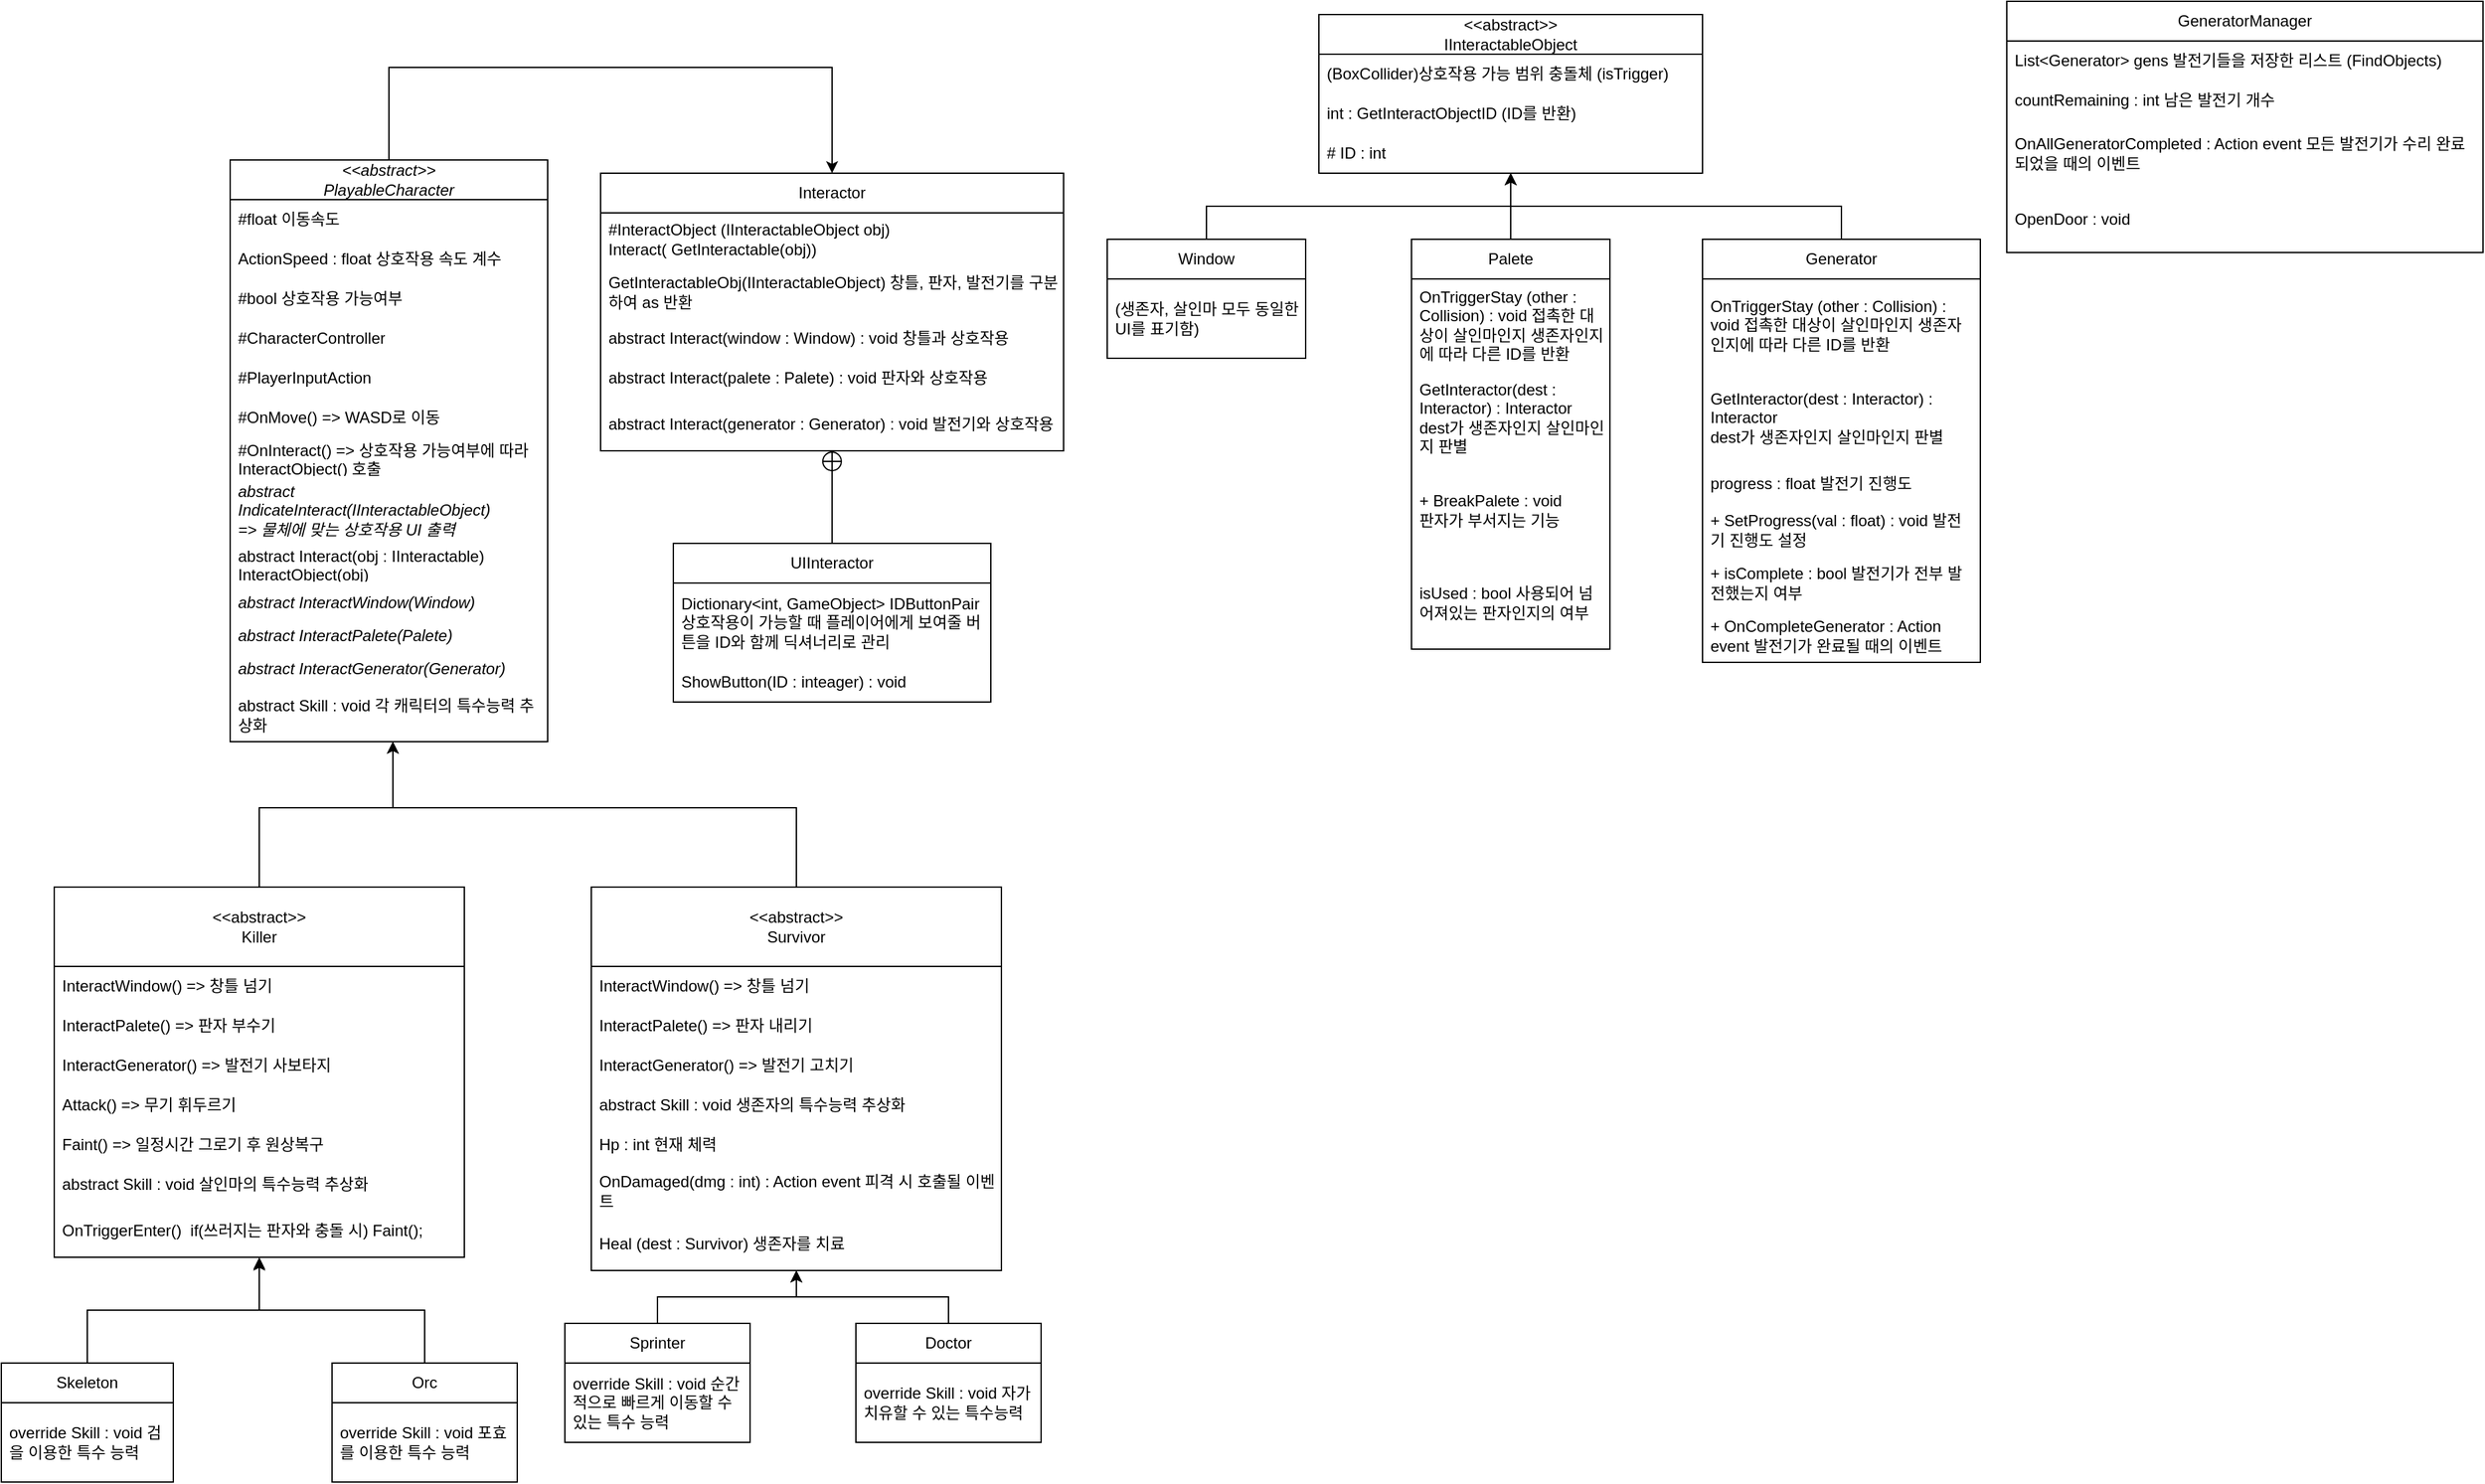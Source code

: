 <mxfile version="24.5.3" type="github">
  <diagram id="C5RBs43oDa-KdzZeNtuy" name="Page-1">
    <mxGraphModel dx="981" dy="701" grid="1" gridSize="10" guides="1" tooltips="1" connect="1" arrows="1" fold="1" page="1" pageScale="1" pageWidth="827" pageHeight="1169" math="0" shadow="0">
      <root>
        <mxCell id="WIyWlLk6GJQsqaUBKTNV-0" />
        <mxCell id="WIyWlLk6GJQsqaUBKTNV-1" parent="WIyWlLk6GJQsqaUBKTNV-0" />
        <mxCell id="-PeAhjP7F3xSacSw7bgF-138" style="edgeStyle=orthogonalEdgeStyle;rounded=0;orthogonalLoop=1;jettySize=auto;html=1;exitX=0.5;exitY=0;exitDx=0;exitDy=0;entryX=0.5;entryY=0;entryDx=0;entryDy=0;" parent="WIyWlLk6GJQsqaUBKTNV-1" source="-PeAhjP7F3xSacSw7bgF-6" target="-PeAhjP7F3xSacSw7bgF-130" edge="1">
          <mxGeometry relative="1" as="geometry">
            <Array as="points">
              <mxPoint x="520" y="90" />
              <mxPoint x="185" y="90" />
            </Array>
          </mxGeometry>
        </mxCell>
        <mxCell id="-PeAhjP7F3xSacSw7bgF-6" value="&lt;i&gt;&amp;lt;&amp;lt;abstract&amp;gt;&amp;gt;&lt;/i&gt;&lt;div&gt;&lt;i&gt;PlayableCharacter&lt;/i&gt;&lt;/div&gt;" style="swimlane;fontStyle=0;childLayout=stackLayout;horizontal=1;startSize=30;horizontalStack=0;resizeParent=1;resizeParentMax=0;resizeLast=0;collapsible=1;marginBottom=0;whiteSpace=wrap;html=1;" parent="WIyWlLk6GJQsqaUBKTNV-1" vertex="1">
          <mxGeometry x="197" y="160" width="240" height="440" as="geometry" />
        </mxCell>
        <mxCell id="-PeAhjP7F3xSacSw7bgF-7" value="#float 이동속도" style="text;strokeColor=none;fillColor=none;align=left;verticalAlign=middle;spacingLeft=4;spacingRight=4;overflow=hidden;points=[[0,0.5],[1,0.5]];portConstraint=eastwest;rotatable=0;whiteSpace=wrap;html=1;" parent="-PeAhjP7F3xSacSw7bgF-6" vertex="1">
          <mxGeometry y="30" width="240" height="30" as="geometry" />
        </mxCell>
        <mxCell id="ho1EicIKWzNW8st6KYfb-58" value="ActionSpeed : float 상호작용 속도 계수" style="text;strokeColor=none;fillColor=none;align=left;verticalAlign=middle;spacingLeft=4;spacingRight=4;overflow=hidden;points=[[0,0.5],[1,0.5]];portConstraint=eastwest;rotatable=0;whiteSpace=wrap;html=1;" vertex="1" parent="-PeAhjP7F3xSacSw7bgF-6">
          <mxGeometry y="60" width="240" height="30" as="geometry" />
        </mxCell>
        <mxCell id="-PeAhjP7F3xSacSw7bgF-126" value="#bool 상호작용 가능여부" style="text;strokeColor=none;fillColor=none;align=left;verticalAlign=middle;spacingLeft=4;spacingRight=4;overflow=hidden;points=[[0,0.5],[1,0.5]];portConstraint=eastwest;rotatable=0;whiteSpace=wrap;html=1;" parent="-PeAhjP7F3xSacSw7bgF-6" vertex="1">
          <mxGeometry y="90" width="240" height="30" as="geometry" />
        </mxCell>
        <mxCell id="-PeAhjP7F3xSacSw7bgF-66" value="#CharacterController" style="text;strokeColor=none;fillColor=none;align=left;verticalAlign=middle;spacingLeft=4;spacingRight=4;overflow=hidden;points=[[0,0.5],[1,0.5]];portConstraint=eastwest;rotatable=0;whiteSpace=wrap;html=1;" parent="-PeAhjP7F3xSacSw7bgF-6" vertex="1">
          <mxGeometry y="120" width="240" height="30" as="geometry" />
        </mxCell>
        <mxCell id="-PeAhjP7F3xSacSw7bgF-68" value="#PlayerInputAction" style="text;strokeColor=none;fillColor=none;align=left;verticalAlign=middle;spacingLeft=4;spacingRight=4;overflow=hidden;points=[[0,0.5],[1,0.5]];portConstraint=eastwest;rotatable=0;whiteSpace=wrap;html=1;" parent="-PeAhjP7F3xSacSw7bgF-6" vertex="1">
          <mxGeometry y="150" width="240" height="30" as="geometry" />
        </mxCell>
        <mxCell id="-PeAhjP7F3xSacSw7bgF-97" value="&lt;span style=&quot;font-style: normal;&quot;&gt;#OnMove() =&amp;gt; WASD로 이동&lt;/span&gt;" style="text;strokeColor=none;fillColor=none;align=left;verticalAlign=middle;spacingLeft=4;spacingRight=4;overflow=hidden;points=[[0,0.5],[1,0.5]];portConstraint=eastwest;rotatable=0;whiteSpace=wrap;html=1;fontStyle=2" parent="-PeAhjP7F3xSacSw7bgF-6" vertex="1">
          <mxGeometry y="180" width="240" height="30" as="geometry" />
        </mxCell>
        <mxCell id="-PeAhjP7F3xSacSw7bgF-124" value="&lt;span style=&quot;font-style: normal;&quot;&gt;#OnInteract() =&amp;gt; 상호작용 가능여부에 따라 InteractObject() 호출&lt;/span&gt;" style="text;strokeColor=none;fillColor=none;align=left;verticalAlign=middle;spacingLeft=4;spacingRight=4;overflow=hidden;points=[[0,0.5],[1,0.5]];portConstraint=eastwest;rotatable=0;whiteSpace=wrap;html=1;fontStyle=2" parent="-PeAhjP7F3xSacSw7bgF-6" vertex="1">
          <mxGeometry y="210" width="240" height="30" as="geometry" />
        </mxCell>
        <mxCell id="-PeAhjP7F3xSacSw7bgF-129" value="abstract IndicateInteract(IInteractableObject)&lt;div&gt;=&amp;gt; 물체에 맞는 상호작용 UI 출력&lt;/div&gt;" style="text;strokeColor=none;fillColor=none;align=left;verticalAlign=middle;spacingLeft=4;spacingRight=4;overflow=hidden;points=[[0,0.5],[1,0.5]];portConstraint=eastwest;rotatable=0;whiteSpace=wrap;html=1;fontStyle=2" parent="-PeAhjP7F3xSacSw7bgF-6" vertex="1">
          <mxGeometry y="240" width="240" height="50" as="geometry" />
        </mxCell>
        <mxCell id="-PeAhjP7F3xSacSw7bgF-107" value="&lt;span style=&quot;font-style: normal;&quot;&gt;abstract Interact(obj : IInteractable)&lt;/span&gt;&lt;div&gt;&lt;span style=&quot;font-style: normal;&quot;&gt;InteractObject(obj)&lt;/span&gt;&lt;/div&gt;" style="text;strokeColor=none;fillColor=none;align=left;verticalAlign=middle;spacingLeft=4;spacingRight=4;overflow=hidden;points=[[0,0.5],[1,0.5]];portConstraint=eastwest;rotatable=0;whiteSpace=wrap;html=1;fontStyle=2" parent="-PeAhjP7F3xSacSw7bgF-6" vertex="1">
          <mxGeometry y="290" width="240" height="30" as="geometry" />
        </mxCell>
        <mxCell id="-PeAhjP7F3xSacSw7bgF-139" value="abstract InteractWindow(Window)" style="text;strokeColor=none;fillColor=none;align=left;verticalAlign=middle;spacingLeft=4;spacingRight=4;overflow=hidden;points=[[0,0.5],[1,0.5]];portConstraint=eastwest;rotatable=0;whiteSpace=wrap;html=1;fontStyle=2" parent="-PeAhjP7F3xSacSw7bgF-6" vertex="1">
          <mxGeometry y="320" width="240" height="30" as="geometry" />
        </mxCell>
        <mxCell id="-PeAhjP7F3xSacSw7bgF-108" value="abstract InteractPalete(Palete)" style="text;strokeColor=none;fillColor=none;align=left;verticalAlign=middle;spacingLeft=4;spacingRight=4;overflow=hidden;points=[[0,0.5],[1,0.5]];portConstraint=eastwest;rotatable=0;whiteSpace=wrap;html=1;fontStyle=2" parent="-PeAhjP7F3xSacSw7bgF-6" vertex="1">
          <mxGeometry y="350" width="240" height="20" as="geometry" />
        </mxCell>
        <mxCell id="-PeAhjP7F3xSacSw7bgF-109" value="abstract InteractGenerator(Generator)" style="text;strokeColor=none;fillColor=none;align=left;verticalAlign=middle;spacingLeft=4;spacingRight=4;overflow=hidden;points=[[0,0.5],[1,0.5]];portConstraint=eastwest;rotatable=0;whiteSpace=wrap;html=1;fontStyle=2" parent="-PeAhjP7F3xSacSw7bgF-6" vertex="1">
          <mxGeometry y="370" width="240" height="30" as="geometry" />
        </mxCell>
        <mxCell id="ho1EicIKWzNW8st6KYfb-70" value="abstract Skill : void 각 캐릭터의 특수능력 추상화" style="text;strokeColor=none;fillColor=none;align=left;verticalAlign=middle;spacingLeft=4;spacingRight=4;overflow=hidden;points=[[0,0.5],[1,0.5]];portConstraint=eastwest;rotatable=0;whiteSpace=wrap;html=1;" vertex="1" parent="-PeAhjP7F3xSacSw7bgF-6">
          <mxGeometry y="400" width="240" height="40" as="geometry" />
        </mxCell>
        <mxCell id="-PeAhjP7F3xSacSw7bgF-141" style="edgeStyle=orthogonalEdgeStyle;rounded=0;orthogonalLoop=1;jettySize=auto;html=1;exitX=0.5;exitY=0;exitDx=0;exitDy=0;" parent="WIyWlLk6GJQsqaUBKTNV-1" source="-PeAhjP7F3xSacSw7bgF-69" target="-PeAhjP7F3xSacSw7bgF-6" edge="1">
          <mxGeometry relative="1" as="geometry">
            <mxPoint x="520" y="640" as="targetPoint" />
            <Array as="points">
              <mxPoint x="219" y="650" />
              <mxPoint x="320" y="650" />
            </Array>
          </mxGeometry>
        </mxCell>
        <mxCell id="-PeAhjP7F3xSacSw7bgF-69" value="&lt;div&gt;&amp;lt;&amp;lt;abstract&amp;gt;&amp;gt;&lt;/div&gt;Killer" style="swimlane;fontStyle=0;childLayout=stackLayout;horizontal=1;startSize=60;horizontalStack=0;resizeParent=1;resizeParentMax=0;resizeLast=0;collapsible=1;marginBottom=0;whiteSpace=wrap;html=1;movable=1;resizable=1;rotatable=1;deletable=1;editable=1;locked=0;connectable=1;swimlaneLine=1;" parent="WIyWlLk6GJQsqaUBKTNV-1" vertex="1">
          <mxGeometry x="64" y="710" width="310" height="280" as="geometry" />
        </mxCell>
        <mxCell id="-PeAhjP7F3xSacSw7bgF-70" value="InteractWindow() =&amp;gt; 창틀 넘기" style="text;strokeColor=none;fillColor=none;align=left;verticalAlign=middle;spacingLeft=4;spacingRight=4;overflow=hidden;points=[[0,0.5],[1,0.5]];portConstraint=eastwest;rotatable=0;whiteSpace=wrap;html=1;" parent="-PeAhjP7F3xSacSw7bgF-69" vertex="1">
          <mxGeometry y="60" width="310" height="30" as="geometry" />
        </mxCell>
        <mxCell id="-PeAhjP7F3xSacSw7bgF-71" value="InteractPalete() =&amp;gt; 판자 부수기" style="text;strokeColor=none;fillColor=none;align=left;verticalAlign=middle;spacingLeft=4;spacingRight=4;overflow=hidden;points=[[0,0.5],[1,0.5]];portConstraint=eastwest;rotatable=0;whiteSpace=wrap;html=1;" parent="-PeAhjP7F3xSacSw7bgF-69" vertex="1">
          <mxGeometry y="90" width="310" height="30" as="geometry" />
        </mxCell>
        <mxCell id="-PeAhjP7F3xSacSw7bgF-72" value="InteractGenerator() =&amp;gt; 발전기 사보타지" style="text;strokeColor=none;fillColor=none;align=left;verticalAlign=middle;spacingLeft=4;spacingRight=4;overflow=hidden;points=[[0,0.5],[1,0.5]];portConstraint=eastwest;rotatable=0;whiteSpace=wrap;html=1;" parent="-PeAhjP7F3xSacSw7bgF-69" vertex="1">
          <mxGeometry y="120" width="310" height="30" as="geometry" />
        </mxCell>
        <mxCell id="-PeAhjP7F3xSacSw7bgF-94" value="Attack() =&amp;gt; 무기 휘두르기" style="text;strokeColor=none;fillColor=none;align=left;verticalAlign=middle;spacingLeft=4;spacingRight=4;overflow=hidden;points=[[0,0.5],[1,0.5]];portConstraint=eastwest;rotatable=0;whiteSpace=wrap;html=1;" parent="-PeAhjP7F3xSacSw7bgF-69" vertex="1">
          <mxGeometry y="150" width="310" height="30" as="geometry" />
        </mxCell>
        <mxCell id="-PeAhjP7F3xSacSw7bgF-96" value="Faint() =&amp;gt; 일정시간 그로기 후 원상복구" style="text;strokeColor=none;fillColor=none;align=left;verticalAlign=middle;spacingLeft=4;spacingRight=4;overflow=hidden;points=[[0,0.5],[1,0.5]];portConstraint=eastwest;rotatable=0;whiteSpace=wrap;html=1;" parent="-PeAhjP7F3xSacSw7bgF-69" vertex="1">
          <mxGeometry y="180" width="310" height="30" as="geometry" />
        </mxCell>
        <mxCell id="ho1EicIKWzNW8st6KYfb-53" value="abstract Skill : void 살인마의 특수능력 추상화" style="text;strokeColor=none;fillColor=none;align=left;verticalAlign=middle;spacingLeft=4;spacingRight=4;overflow=hidden;points=[[0,0.5],[1,0.5]];portConstraint=eastwest;rotatable=0;whiteSpace=wrap;html=1;" vertex="1" parent="-PeAhjP7F3xSacSw7bgF-69">
          <mxGeometry y="210" width="310" height="30" as="geometry" />
        </mxCell>
        <mxCell id="-PeAhjP7F3xSacSw7bgF-95" value="OnTriggerEnter()&amp;nbsp;&amp;nbsp;&lt;span style=&quot;background-color: initial;&quot;&gt;if(쓰러지는 판자와 충돌 시) Faint();&amp;nbsp;&lt;/span&gt;" style="text;strokeColor=none;fillColor=none;align=left;verticalAlign=middle;spacingLeft=4;spacingRight=4;overflow=hidden;points=[[0,0.5],[1,0.5]];portConstraint=eastwest;rotatable=0;whiteSpace=wrap;html=1;" parent="-PeAhjP7F3xSacSw7bgF-69" vertex="1">
          <mxGeometry y="240" width="310" height="40" as="geometry" />
        </mxCell>
        <mxCell id="-PeAhjP7F3xSacSw7bgF-101" value="&amp;lt;&amp;lt;abstract&amp;gt;&amp;gt;&lt;div&gt;IInteractableObject&lt;/div&gt;" style="swimlane;fontStyle=0;childLayout=stackLayout;horizontal=1;startSize=30;horizontalStack=0;resizeParent=1;resizeParentMax=0;resizeLast=0;collapsible=1;marginBottom=0;whiteSpace=wrap;html=1;" parent="WIyWlLk6GJQsqaUBKTNV-1" vertex="1">
          <mxGeometry x="1020" y="50" width="290" height="120" as="geometry" />
        </mxCell>
        <mxCell id="-PeAhjP7F3xSacSw7bgF-102" value="(BoxCollider)상호작용 가능 범위 충돌체 (isTrigger)" style="text;strokeColor=none;fillColor=none;align=left;verticalAlign=middle;spacingLeft=4;spacingRight=4;overflow=hidden;points=[[0,0.5],[1,0.5]];portConstraint=eastwest;rotatable=0;whiteSpace=wrap;html=1;" parent="-PeAhjP7F3xSacSw7bgF-101" vertex="1">
          <mxGeometry y="30" width="290" height="30" as="geometry" />
        </mxCell>
        <mxCell id="ho1EicIKWzNW8st6KYfb-13" value="int : GetInteractObjectID (ID를 반환)" style="text;strokeColor=none;fillColor=none;align=left;verticalAlign=middle;spacingLeft=4;spacingRight=4;overflow=hidden;points=[[0,0.5],[1,0.5]];portConstraint=eastwest;rotatable=0;whiteSpace=wrap;html=1;" vertex="1" parent="-PeAhjP7F3xSacSw7bgF-101">
          <mxGeometry y="60" width="290" height="30" as="geometry" />
        </mxCell>
        <mxCell id="ho1EicIKWzNW8st6KYfb-26" value="# ID : int" style="text;strokeColor=none;fillColor=none;align=left;verticalAlign=middle;spacingLeft=4;spacingRight=4;overflow=hidden;points=[[0,0.5],[1,0.5]];portConstraint=eastwest;rotatable=0;whiteSpace=wrap;html=1;" vertex="1" parent="-PeAhjP7F3xSacSw7bgF-101">
          <mxGeometry y="90" width="290" height="30" as="geometry" />
        </mxCell>
        <mxCell id="-PeAhjP7F3xSacSw7bgF-130" value="Interactor" style="swimlane;fontStyle=0;childLayout=stackLayout;horizontal=1;startSize=30;horizontalStack=0;resizeParent=1;resizeParentMax=0;resizeLast=0;collapsible=1;marginBottom=0;whiteSpace=wrap;html=1;" parent="WIyWlLk6GJQsqaUBKTNV-1" vertex="1">
          <mxGeometry x="477" y="170" width="350" height="210" as="geometry" />
        </mxCell>
        <mxCell id="-PeAhjP7F3xSacSw7bgF-131" value="#InteractObject (IInteractableObject obj)&amp;nbsp;&lt;div&gt;Interact( GetInteractable(obj))&lt;/div&gt;" style="text;strokeColor=none;fillColor=none;align=left;verticalAlign=middle;spacingLeft=4;spacingRight=4;overflow=hidden;points=[[0,0.5],[1,0.5]];portConstraint=eastwest;rotatable=0;whiteSpace=wrap;html=1;" parent="-PeAhjP7F3xSacSw7bgF-130" vertex="1">
          <mxGeometry y="30" width="350" height="40" as="geometry" />
        </mxCell>
        <mxCell id="-PeAhjP7F3xSacSw7bgF-140" value="GetInteractableObj(IInteractableObject) 창틀, 판자, 발전기를 구분하여 as 반환" style="text;strokeColor=none;fillColor=none;align=left;verticalAlign=middle;spacingLeft=4;spacingRight=4;overflow=hidden;points=[[0,0.5],[1,0.5]];portConstraint=eastwest;rotatable=0;whiteSpace=wrap;html=1;" parent="-PeAhjP7F3xSacSw7bgF-130" vertex="1">
          <mxGeometry y="70" width="350" height="40" as="geometry" />
        </mxCell>
        <mxCell id="-PeAhjP7F3xSacSw7bgF-133" value="abstract Interact(window : Window) : void 창틀과 상호작용" style="text;strokeColor=none;fillColor=none;align=left;verticalAlign=middle;spacingLeft=4;spacingRight=4;overflow=hidden;points=[[0,0.5],[1,0.5]];portConstraint=eastwest;rotatable=0;whiteSpace=wrap;html=1;" parent="-PeAhjP7F3xSacSw7bgF-130" vertex="1">
          <mxGeometry y="110" width="350" height="30" as="geometry" />
        </mxCell>
        <mxCell id="-PeAhjP7F3xSacSw7bgF-134" value="abstract Interact(palete : Palete) : void 판자와 상호작용" style="text;strokeColor=none;fillColor=none;align=left;verticalAlign=middle;spacingLeft=4;spacingRight=4;overflow=hidden;points=[[0,0.5],[1,0.5]];portConstraint=eastwest;rotatable=0;whiteSpace=wrap;html=1;" parent="-PeAhjP7F3xSacSw7bgF-130" vertex="1">
          <mxGeometry y="140" width="350" height="30" as="geometry" />
        </mxCell>
        <mxCell id="-PeAhjP7F3xSacSw7bgF-135" value="abstract Interact(generator : Generator) : void&amp;nbsp;발전기와 상호작용" style="text;strokeColor=none;fillColor=none;align=left;verticalAlign=middle;spacingLeft=4;spacingRight=4;overflow=hidden;points=[[0,0.5],[1,0.5]];portConstraint=eastwest;rotatable=0;whiteSpace=wrap;html=1;" parent="-PeAhjP7F3xSacSw7bgF-130" vertex="1">
          <mxGeometry y="170" width="350" height="40" as="geometry" />
        </mxCell>
        <mxCell id="ho1EicIKWzNW8st6KYfb-0" value="UIInteractor" style="swimlane;fontStyle=0;childLayout=stackLayout;horizontal=1;startSize=30;horizontalStack=0;resizeParent=1;resizeParentMax=0;resizeLast=0;collapsible=1;marginBottom=0;whiteSpace=wrap;html=1;" vertex="1" parent="WIyWlLk6GJQsqaUBKTNV-1">
          <mxGeometry x="532" y="450" width="240" height="120" as="geometry" />
        </mxCell>
        <mxCell id="ho1EicIKWzNW8st6KYfb-12" value="Dictionary&amp;lt;int, GameObject&amp;gt; IDButtonPair&lt;div&gt;상호작용이 가능할 때 플레이어에게 보여줄 버튼을 ID와 함께 딕셔너리로 관리&lt;/div&gt;" style="text;strokeColor=none;fillColor=none;align=left;verticalAlign=middle;spacingLeft=4;spacingRight=4;overflow=hidden;points=[[0,0.5],[1,0.5]];portConstraint=eastwest;rotatable=0;whiteSpace=wrap;html=1;" vertex="1" parent="ho1EicIKWzNW8st6KYfb-0">
          <mxGeometry y="30" width="240" height="60" as="geometry" />
        </mxCell>
        <mxCell id="ho1EicIKWzNW8st6KYfb-14" value="ShowButton(ID : inteager) : void" style="text;strokeColor=none;fillColor=none;align=left;verticalAlign=middle;spacingLeft=4;spacingRight=4;overflow=hidden;points=[[0,0.5],[1,0.5]];portConstraint=eastwest;rotatable=0;whiteSpace=wrap;html=1;" vertex="1" parent="ho1EicIKWzNW8st6KYfb-0">
          <mxGeometry y="90" width="240" height="30" as="geometry" />
        </mxCell>
        <mxCell id="ho1EicIKWzNW8st6KYfb-18" style="edgeStyle=orthogonalEdgeStyle;rounded=0;orthogonalLoop=1;jettySize=auto;html=1;exitX=0.5;exitY=0;exitDx=0;exitDy=0;" edge="1" parent="WIyWlLk6GJQsqaUBKTNV-1" source="ho1EicIKWzNW8st6KYfb-15" target="-PeAhjP7F3xSacSw7bgF-101">
          <mxGeometry relative="1" as="geometry" />
        </mxCell>
        <mxCell id="ho1EicIKWzNW8st6KYfb-15" value="Window" style="swimlane;fontStyle=0;childLayout=stackLayout;horizontal=1;startSize=30;horizontalStack=0;resizeParent=1;resizeParentMax=0;resizeLast=0;collapsible=1;marginBottom=0;whiteSpace=wrap;html=1;" vertex="1" parent="WIyWlLk6GJQsqaUBKTNV-1">
          <mxGeometry x="860" y="220" width="150" height="90" as="geometry" />
        </mxCell>
        <mxCell id="ho1EicIKWzNW8st6KYfb-17" value="(생존자, 살인마 모두 동일한 UI를 표기함)" style="text;strokeColor=none;fillColor=none;align=left;verticalAlign=middle;spacingLeft=4;spacingRight=4;overflow=hidden;points=[[0,0.5],[1,0.5]];portConstraint=eastwest;rotatable=0;whiteSpace=wrap;html=1;" vertex="1" parent="ho1EicIKWzNW8st6KYfb-15">
          <mxGeometry y="30" width="150" height="60" as="geometry" />
        </mxCell>
        <mxCell id="ho1EicIKWzNW8st6KYfb-27" style="edgeStyle=orthogonalEdgeStyle;rounded=0;orthogonalLoop=1;jettySize=auto;html=1;" edge="1" parent="WIyWlLk6GJQsqaUBKTNV-1" source="ho1EicIKWzNW8st6KYfb-21" target="-PeAhjP7F3xSacSw7bgF-101">
          <mxGeometry relative="1" as="geometry" />
        </mxCell>
        <mxCell id="ho1EicIKWzNW8st6KYfb-21" value="Palete" style="swimlane;fontStyle=0;childLayout=stackLayout;horizontal=1;startSize=30;horizontalStack=0;resizeParent=1;resizeParentMax=0;resizeLast=0;collapsible=1;marginBottom=0;whiteSpace=wrap;html=1;" vertex="1" parent="WIyWlLk6GJQsqaUBKTNV-1">
          <mxGeometry x="1090" y="220" width="150" height="310" as="geometry" />
        </mxCell>
        <mxCell id="ho1EicIKWzNW8st6KYfb-23" value="OnTriggerStay (other : Collision) : void 접촉한 대상이 살인마인지 생존자인지에 따라 다른 ID를 반환" style="text;strokeColor=none;fillColor=none;align=left;verticalAlign=middle;spacingLeft=4;spacingRight=4;overflow=hidden;points=[[0,0.5],[1,0.5]];portConstraint=eastwest;rotatable=0;whiteSpace=wrap;html=1;" vertex="1" parent="ho1EicIKWzNW8st6KYfb-21">
          <mxGeometry y="30" width="150" height="70" as="geometry" />
        </mxCell>
        <mxCell id="ho1EicIKWzNW8st6KYfb-25" value="GetInteractor(dest : Interactor) : Interactor&lt;div&gt;dest가 생존자인지 살인마인지 판별&lt;/div&gt;" style="text;strokeColor=none;fillColor=none;align=left;verticalAlign=middle;spacingLeft=4;spacingRight=4;overflow=hidden;points=[[0,0.5],[1,0.5]];portConstraint=eastwest;rotatable=0;whiteSpace=wrap;html=1;" vertex="1" parent="ho1EicIKWzNW8st6KYfb-21">
          <mxGeometry y="100" width="150" height="70" as="geometry" />
        </mxCell>
        <mxCell id="ho1EicIKWzNW8st6KYfb-32" value="+ BreakPalete : void&lt;div&gt;판자가 부서지는 기능&lt;/div&gt;" style="text;strokeColor=none;fillColor=none;align=left;verticalAlign=middle;spacingLeft=4;spacingRight=4;overflow=hidden;points=[[0,0.5],[1,0.5]];portConstraint=eastwest;rotatable=0;whiteSpace=wrap;html=1;" vertex="1" parent="ho1EicIKWzNW8st6KYfb-21">
          <mxGeometry y="170" width="150" height="70" as="geometry" />
        </mxCell>
        <mxCell id="ho1EicIKWzNW8st6KYfb-80" value="isUsed : bool 사용되어 넘어져있는 판자인지의 여부" style="text;strokeColor=none;fillColor=none;align=left;verticalAlign=middle;spacingLeft=4;spacingRight=4;overflow=hidden;points=[[0,0.5],[1,0.5]];portConstraint=eastwest;rotatable=0;whiteSpace=wrap;html=1;" vertex="1" parent="ho1EicIKWzNW8st6KYfb-21">
          <mxGeometry y="240" width="150" height="70" as="geometry" />
        </mxCell>
        <mxCell id="ho1EicIKWzNW8st6KYfb-31" style="edgeStyle=orthogonalEdgeStyle;rounded=0;orthogonalLoop=1;jettySize=auto;html=1;" edge="1" parent="WIyWlLk6GJQsqaUBKTNV-1" source="ho1EicIKWzNW8st6KYfb-28" target="-PeAhjP7F3xSacSw7bgF-101">
          <mxGeometry relative="1" as="geometry" />
        </mxCell>
        <mxCell id="ho1EicIKWzNW8st6KYfb-28" value="Generator" style="swimlane;fontStyle=0;childLayout=stackLayout;horizontal=1;startSize=30;horizontalStack=0;resizeParent=1;resizeParentMax=0;resizeLast=0;collapsible=1;marginBottom=0;whiteSpace=wrap;html=1;" vertex="1" parent="WIyWlLk6GJQsqaUBKTNV-1">
          <mxGeometry x="1310" y="220" width="210" height="320" as="geometry" />
        </mxCell>
        <mxCell id="ho1EicIKWzNW8st6KYfb-29" value="OnTriggerStay (other : Collision) : void 접촉한 대상이 살인마인지 생존자인지에 따라 다른 ID를 반환" style="text;strokeColor=none;fillColor=none;align=left;verticalAlign=middle;spacingLeft=4;spacingRight=4;overflow=hidden;points=[[0,0.5],[1,0.5]];portConstraint=eastwest;rotatable=0;whiteSpace=wrap;html=1;" vertex="1" parent="ho1EicIKWzNW8st6KYfb-28">
          <mxGeometry y="30" width="210" height="70" as="geometry" />
        </mxCell>
        <mxCell id="ho1EicIKWzNW8st6KYfb-30" value="GetInteractor(dest : Interactor) : Interactor&lt;div&gt;dest가 생존자인지 살인마인지 판별&lt;/div&gt;" style="text;strokeColor=none;fillColor=none;align=left;verticalAlign=middle;spacingLeft=4;spacingRight=4;overflow=hidden;points=[[0,0.5],[1,0.5]];portConstraint=eastwest;rotatable=0;whiteSpace=wrap;html=1;" vertex="1" parent="ho1EicIKWzNW8st6KYfb-28">
          <mxGeometry y="100" width="210" height="70" as="geometry" />
        </mxCell>
        <mxCell id="ho1EicIKWzNW8st6KYfb-36" value="progress : float 발전기 진행도" style="text;strokeColor=none;fillColor=none;align=left;verticalAlign=middle;spacingLeft=4;spacingRight=4;overflow=hidden;points=[[0,0.5],[1,0.5]];portConstraint=eastwest;rotatable=0;whiteSpace=wrap;html=1;" vertex="1" parent="ho1EicIKWzNW8st6KYfb-28">
          <mxGeometry y="170" width="210" height="30" as="geometry" />
        </mxCell>
        <mxCell id="ho1EicIKWzNW8st6KYfb-37" value="+ SetProgress(val : float) : void 발전기 진행도 설정" style="text;strokeColor=none;fillColor=none;align=left;verticalAlign=middle;spacingLeft=4;spacingRight=4;overflow=hidden;points=[[0,0.5],[1,0.5]];portConstraint=eastwest;rotatable=0;whiteSpace=wrap;html=1;" vertex="1" parent="ho1EicIKWzNW8st6KYfb-28">
          <mxGeometry y="200" width="210" height="40" as="geometry" />
        </mxCell>
        <mxCell id="ho1EicIKWzNW8st6KYfb-38" value="+ isComplete : bool 발전기가 전부 발전했는지 여부" style="text;strokeColor=none;fillColor=none;align=left;verticalAlign=middle;spacingLeft=4;spacingRight=4;overflow=hidden;points=[[0,0.5],[1,0.5]];portConstraint=eastwest;rotatable=0;whiteSpace=wrap;html=1;" vertex="1" parent="ho1EicIKWzNW8st6KYfb-28">
          <mxGeometry y="240" width="210" height="40" as="geometry" />
        </mxCell>
        <mxCell id="ho1EicIKWzNW8st6KYfb-39" value="+ OnCompleteGenerator : Action event 발전기가 완료될 때의 이벤트" style="text;strokeColor=none;fillColor=none;align=left;verticalAlign=middle;spacingLeft=4;spacingRight=4;overflow=hidden;points=[[0,0.5],[1,0.5]];portConstraint=eastwest;rotatable=0;whiteSpace=wrap;html=1;" vertex="1" parent="ho1EicIKWzNW8st6KYfb-28">
          <mxGeometry y="280" width="210" height="40" as="geometry" />
        </mxCell>
        <mxCell id="ho1EicIKWzNW8st6KYfb-33" value="GeneratorManager" style="swimlane;fontStyle=0;childLayout=stackLayout;horizontal=1;startSize=30;horizontalStack=0;resizeParent=1;resizeParentMax=0;resizeLast=0;collapsible=1;marginBottom=0;whiteSpace=wrap;html=1;" vertex="1" parent="WIyWlLk6GJQsqaUBKTNV-1">
          <mxGeometry x="1540" y="40" width="360" height="190" as="geometry" />
        </mxCell>
        <mxCell id="ho1EicIKWzNW8st6KYfb-34" value="List&amp;lt;Generator&amp;gt; gens 발전기들을 저장한 리스트 (FindObjects)" style="text;strokeColor=none;fillColor=none;align=left;verticalAlign=middle;spacingLeft=4;spacingRight=4;overflow=hidden;points=[[0,0.5],[1,0.5]];portConstraint=eastwest;rotatable=0;whiteSpace=wrap;html=1;" vertex="1" parent="ho1EicIKWzNW8st6KYfb-33">
          <mxGeometry y="30" width="360" height="30" as="geometry" />
        </mxCell>
        <mxCell id="ho1EicIKWzNW8st6KYfb-35" value="countRemaining : int 남은 발전기 개수" style="text;strokeColor=none;fillColor=none;align=left;verticalAlign=middle;spacingLeft=4;spacingRight=4;overflow=hidden;points=[[0,0.5],[1,0.5]];portConstraint=eastwest;rotatable=0;whiteSpace=wrap;html=1;" vertex="1" parent="ho1EicIKWzNW8st6KYfb-33">
          <mxGeometry y="60" width="360" height="30" as="geometry" />
        </mxCell>
        <mxCell id="ho1EicIKWzNW8st6KYfb-40" value="OnAllGeneratorCompleted : Action event 모든 발전기가 수리 완료되었을 때의 이벤트" style="text;strokeColor=none;fillColor=none;align=left;verticalAlign=middle;spacingLeft=4;spacingRight=4;overflow=hidden;points=[[0,0.5],[1,0.5]];portConstraint=eastwest;rotatable=0;whiteSpace=wrap;html=1;" vertex="1" parent="ho1EicIKWzNW8st6KYfb-33">
          <mxGeometry y="90" width="360" height="50" as="geometry" />
        </mxCell>
        <mxCell id="ho1EicIKWzNW8st6KYfb-41" value="OpenDoor : void&amp;nbsp;" style="text;strokeColor=none;fillColor=none;align=left;verticalAlign=middle;spacingLeft=4;spacingRight=4;overflow=hidden;points=[[0,0.5],[1,0.5]];portConstraint=eastwest;rotatable=0;whiteSpace=wrap;html=1;" vertex="1" parent="ho1EicIKWzNW8st6KYfb-33">
          <mxGeometry y="140" width="360" height="50" as="geometry" />
        </mxCell>
        <mxCell id="ho1EicIKWzNW8st6KYfb-43" value="Skeleton" style="swimlane;fontStyle=0;childLayout=stackLayout;horizontal=1;startSize=30;horizontalStack=0;resizeParent=1;resizeParentMax=0;resizeLast=0;collapsible=1;marginBottom=0;whiteSpace=wrap;html=1;movable=1;resizable=1;rotatable=1;deletable=1;editable=1;locked=0;connectable=1;swimlaneLine=1;" vertex="1" parent="WIyWlLk6GJQsqaUBKTNV-1">
          <mxGeometry x="24" y="1070" width="130" height="90" as="geometry" />
        </mxCell>
        <mxCell id="ho1EicIKWzNW8st6KYfb-49" value="override Skill : void 검을 이용한 특수 능력" style="text;strokeColor=none;fillColor=none;align=left;verticalAlign=middle;spacingLeft=4;spacingRight=4;overflow=hidden;points=[[0,0.5],[1,0.5]];portConstraint=eastwest;rotatable=0;whiteSpace=wrap;html=1;" vertex="1" parent="ho1EicIKWzNW8st6KYfb-43">
          <mxGeometry y="30" width="130" height="60" as="geometry" />
        </mxCell>
        <mxCell id="ho1EicIKWzNW8st6KYfb-51" style="edgeStyle=orthogonalEdgeStyle;rounded=0;orthogonalLoop=1;jettySize=auto;html=1;entryX=0.5;entryY=1.025;entryDx=0;entryDy=0;entryPerimeter=0;" edge="1" parent="WIyWlLk6GJQsqaUBKTNV-1" source="ho1EicIKWzNW8st6KYfb-43" target="-PeAhjP7F3xSacSw7bgF-95">
          <mxGeometry relative="1" as="geometry" />
        </mxCell>
        <mxCell id="ho1EicIKWzNW8st6KYfb-56" style="edgeStyle=orthogonalEdgeStyle;rounded=0;orthogonalLoop=1;jettySize=auto;html=1;" edge="1" parent="WIyWlLk6GJQsqaUBKTNV-1" source="ho1EicIKWzNW8st6KYfb-54" target="-PeAhjP7F3xSacSw7bgF-69">
          <mxGeometry relative="1" as="geometry" />
        </mxCell>
        <mxCell id="ho1EicIKWzNW8st6KYfb-54" value="Orc" style="swimlane;fontStyle=0;childLayout=stackLayout;horizontal=1;startSize=30;horizontalStack=0;resizeParent=1;resizeParentMax=0;resizeLast=0;collapsible=1;marginBottom=0;whiteSpace=wrap;html=1;movable=1;resizable=1;rotatable=1;deletable=1;editable=1;locked=0;connectable=1;swimlaneLine=1;" vertex="1" parent="WIyWlLk6GJQsqaUBKTNV-1">
          <mxGeometry x="274" y="1070" width="140" height="90" as="geometry" />
        </mxCell>
        <mxCell id="ho1EicIKWzNW8st6KYfb-55" value="override Skill : void 포효를 이용한 특수 능력" style="text;strokeColor=none;fillColor=none;align=left;verticalAlign=middle;spacingLeft=4;spacingRight=4;overflow=hidden;points=[[0,0.5],[1,0.5]];portConstraint=eastwest;rotatable=0;whiteSpace=wrap;html=1;" vertex="1" parent="ho1EicIKWzNW8st6KYfb-54">
          <mxGeometry y="30" width="140" height="60" as="geometry" />
        </mxCell>
        <mxCell id="ho1EicIKWzNW8st6KYfb-69" style="edgeStyle=orthogonalEdgeStyle;rounded=0;orthogonalLoop=1;jettySize=auto;html=1;exitX=0.5;exitY=0;exitDx=0;exitDy=0;" edge="1" parent="WIyWlLk6GJQsqaUBKTNV-1" source="ho1EicIKWzNW8st6KYfb-59" target="-PeAhjP7F3xSacSw7bgF-6">
          <mxGeometry relative="1" as="geometry">
            <Array as="points">
              <mxPoint x="625" y="650" />
              <mxPoint x="320" y="650" />
            </Array>
          </mxGeometry>
        </mxCell>
        <mxCell id="ho1EicIKWzNW8st6KYfb-59" value="&lt;div&gt;&amp;lt;&amp;lt;abstract&amp;gt;&amp;gt;&lt;/div&gt;&lt;div&gt;Survivor&lt;/div&gt;" style="swimlane;fontStyle=0;childLayout=stackLayout;horizontal=1;startSize=60;horizontalStack=0;resizeParent=1;resizeParentMax=0;resizeLast=0;collapsible=1;marginBottom=0;whiteSpace=wrap;html=1;movable=1;resizable=1;rotatable=1;deletable=1;editable=1;locked=0;connectable=1;swimlaneLine=1;" vertex="1" parent="WIyWlLk6GJQsqaUBKTNV-1">
          <mxGeometry x="470" y="710" width="310" height="290" as="geometry" />
        </mxCell>
        <mxCell id="ho1EicIKWzNW8st6KYfb-60" value="InteractWindow() =&amp;gt; 창틀 넘기" style="text;strokeColor=none;fillColor=none;align=left;verticalAlign=middle;spacingLeft=4;spacingRight=4;overflow=hidden;points=[[0,0.5],[1,0.5]];portConstraint=eastwest;rotatable=0;whiteSpace=wrap;html=1;" vertex="1" parent="ho1EicIKWzNW8st6KYfb-59">
          <mxGeometry y="60" width="310" height="30" as="geometry" />
        </mxCell>
        <mxCell id="ho1EicIKWzNW8st6KYfb-61" value="InteractPalete() =&amp;gt; 판자 내리기" style="text;strokeColor=none;fillColor=none;align=left;verticalAlign=middle;spacingLeft=4;spacingRight=4;overflow=hidden;points=[[0,0.5],[1,0.5]];portConstraint=eastwest;rotatable=0;whiteSpace=wrap;html=1;" vertex="1" parent="ho1EicIKWzNW8st6KYfb-59">
          <mxGeometry y="90" width="310" height="30" as="geometry" />
        </mxCell>
        <mxCell id="ho1EicIKWzNW8st6KYfb-62" value="InteractGenerator() =&amp;gt; 발전기 고치기" style="text;strokeColor=none;fillColor=none;align=left;verticalAlign=middle;spacingLeft=4;spacingRight=4;overflow=hidden;points=[[0,0.5],[1,0.5]];portConstraint=eastwest;rotatable=0;whiteSpace=wrap;html=1;" vertex="1" parent="ho1EicIKWzNW8st6KYfb-59">
          <mxGeometry y="120" width="310" height="30" as="geometry" />
        </mxCell>
        <mxCell id="ho1EicIKWzNW8st6KYfb-65" value="abstract Skill : void 생존자의 특수능력 추상화" style="text;strokeColor=none;fillColor=none;align=left;verticalAlign=middle;spacingLeft=4;spacingRight=4;overflow=hidden;points=[[0,0.5],[1,0.5]];portConstraint=eastwest;rotatable=0;whiteSpace=wrap;html=1;" vertex="1" parent="ho1EicIKWzNW8st6KYfb-59">
          <mxGeometry y="150" width="310" height="30" as="geometry" />
        </mxCell>
        <mxCell id="ho1EicIKWzNW8st6KYfb-71" value="Hp : int 현재 체력" style="text;strokeColor=none;fillColor=none;align=left;verticalAlign=middle;spacingLeft=4;spacingRight=4;overflow=hidden;points=[[0,0.5],[1,0.5]];portConstraint=eastwest;rotatable=0;whiteSpace=wrap;html=1;" vertex="1" parent="ho1EicIKWzNW8st6KYfb-59">
          <mxGeometry y="180" width="310" height="30" as="geometry" />
        </mxCell>
        <mxCell id="ho1EicIKWzNW8st6KYfb-72" value="OnDamaged(dmg : int) : Action event 피격 시 호출될 이벤트" style="text;strokeColor=none;fillColor=none;align=left;verticalAlign=middle;spacingLeft=4;spacingRight=4;overflow=hidden;points=[[0,0.5],[1,0.5]];portConstraint=eastwest;rotatable=0;whiteSpace=wrap;html=1;" vertex="1" parent="ho1EicIKWzNW8st6KYfb-59">
          <mxGeometry y="210" width="310" height="40" as="geometry" />
        </mxCell>
        <mxCell id="ho1EicIKWzNW8st6KYfb-77" value="Heal (dest : Survivor) 생존자를 치료" style="text;strokeColor=none;fillColor=none;align=left;verticalAlign=middle;spacingLeft=4;spacingRight=4;overflow=hidden;points=[[0,0.5],[1,0.5]];portConstraint=eastwest;rotatable=0;whiteSpace=wrap;html=1;" vertex="1" parent="ho1EicIKWzNW8st6KYfb-59">
          <mxGeometry y="250" width="310" height="40" as="geometry" />
        </mxCell>
        <mxCell id="ho1EicIKWzNW8st6KYfb-67" value="" style="endArrow=none;html=1;rounded=0;startArrow=circlePlus;startFill=0;endFill=0;" edge="1" parent="WIyWlLk6GJQsqaUBKTNV-1" source="-PeAhjP7F3xSacSw7bgF-130" target="ho1EicIKWzNW8st6KYfb-0">
          <mxGeometry width="50" height="50" relative="1" as="geometry">
            <mxPoint x="560" y="470" as="sourcePoint" />
            <mxPoint x="610" y="420" as="targetPoint" />
          </mxGeometry>
        </mxCell>
        <mxCell id="ho1EicIKWzNW8st6KYfb-78" style="edgeStyle=orthogonalEdgeStyle;rounded=0;orthogonalLoop=1;jettySize=auto;html=1;" edge="1" parent="WIyWlLk6GJQsqaUBKTNV-1" source="ho1EicIKWzNW8st6KYfb-73" target="ho1EicIKWzNW8st6KYfb-59">
          <mxGeometry relative="1" as="geometry" />
        </mxCell>
        <mxCell id="ho1EicIKWzNW8st6KYfb-73" value="Sprinter" style="swimlane;fontStyle=0;childLayout=stackLayout;horizontal=1;startSize=30;horizontalStack=0;resizeParent=1;resizeParentMax=0;resizeLast=0;collapsible=1;marginBottom=0;whiteSpace=wrap;html=1;movable=1;resizable=1;rotatable=1;deletable=1;editable=1;locked=0;connectable=1;swimlaneLine=1;" vertex="1" parent="WIyWlLk6GJQsqaUBKTNV-1">
          <mxGeometry x="450" y="1040" width="140" height="90" as="geometry" />
        </mxCell>
        <mxCell id="ho1EicIKWzNW8st6KYfb-74" value="override Skill : void 순간적으로 빠르게 이동할 수 있는 특수 능력" style="text;strokeColor=none;fillColor=none;align=left;verticalAlign=middle;spacingLeft=4;spacingRight=4;overflow=hidden;points=[[0,0.5],[1,0.5]];portConstraint=eastwest;rotatable=0;whiteSpace=wrap;html=1;" vertex="1" parent="ho1EicIKWzNW8st6KYfb-73">
          <mxGeometry y="30" width="140" height="60" as="geometry" />
        </mxCell>
        <mxCell id="ho1EicIKWzNW8st6KYfb-79" style="edgeStyle=orthogonalEdgeStyle;rounded=0;orthogonalLoop=1;jettySize=auto;html=1;" edge="1" parent="WIyWlLk6GJQsqaUBKTNV-1" source="ho1EicIKWzNW8st6KYfb-75" target="ho1EicIKWzNW8st6KYfb-59">
          <mxGeometry relative="1" as="geometry" />
        </mxCell>
        <mxCell id="ho1EicIKWzNW8st6KYfb-75" value="Doctor" style="swimlane;fontStyle=0;childLayout=stackLayout;horizontal=1;startSize=30;horizontalStack=0;resizeParent=1;resizeParentMax=0;resizeLast=0;collapsible=1;marginBottom=0;whiteSpace=wrap;html=1;movable=1;resizable=1;rotatable=1;deletable=1;editable=1;locked=0;connectable=1;swimlaneLine=1;" vertex="1" parent="WIyWlLk6GJQsqaUBKTNV-1">
          <mxGeometry x="670" y="1040" width="140" height="90" as="geometry" />
        </mxCell>
        <mxCell id="ho1EicIKWzNW8st6KYfb-76" value="override Skill : void 자가치유할 수 있는 특수능력" style="text;strokeColor=none;fillColor=none;align=left;verticalAlign=middle;spacingLeft=4;spacingRight=4;overflow=hidden;points=[[0,0.5],[1,0.5]];portConstraint=eastwest;rotatable=0;whiteSpace=wrap;html=1;" vertex="1" parent="ho1EicIKWzNW8st6KYfb-75">
          <mxGeometry y="30" width="140" height="60" as="geometry" />
        </mxCell>
      </root>
    </mxGraphModel>
  </diagram>
</mxfile>
